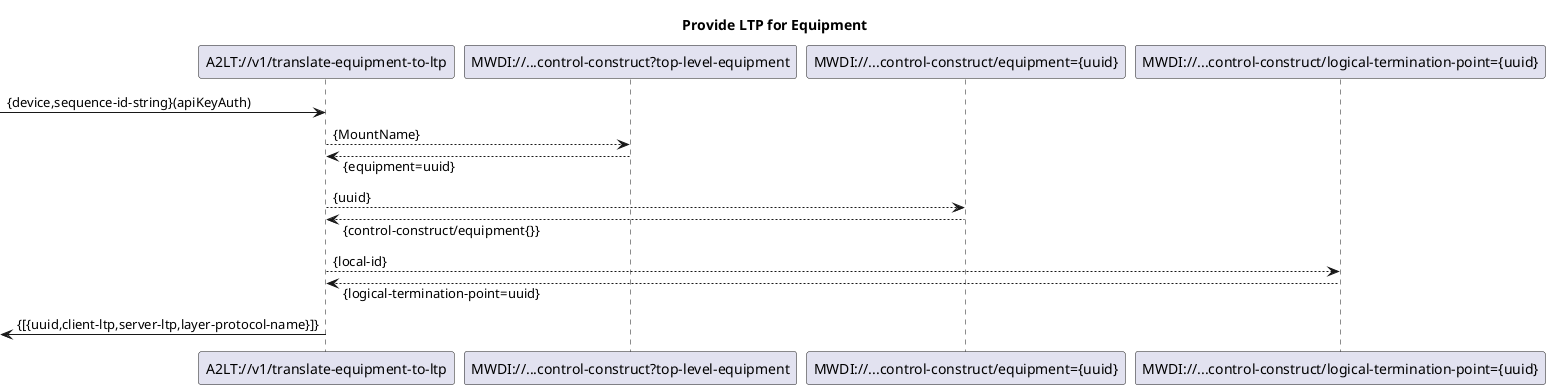 @startuml 01x_translate-equipment-to-ltp
skinparam responseMessageBelowArrow true

title Provide LTP for Equipment

participant "A2LT://v1/translate-equipment-to-ltp"
participant "MWDI://...control-construct?top-level-equipment"
participant "MWDI://...control-construct/equipment={uuid}"
participant "MWDI://...control-construct/logical-termination-point={uuid}"

[-> "A2LT://v1/translate-equipment-to-ltp": {device,sequence-id-string}(apiKeyAuth)



"A2LT://v1/translate-equipment-to-ltp"-->"MWDI://...control-construct?top-level-equipment": {MountName}
"A2LT://v1/translate-equipment-to-ltp"<--"MWDI://...control-construct?top-level-equipment": {equipment=uuid}
"A2LT://v1/translate-equipment-to-ltp"-->"MWDI://...control-construct/equipment={uuid}": {uuid}
"A2LT://v1/translate-equipment-to-ltp"<--"MWDI://...control-construct/equipment={uuid}": {control-construct/equipment{}}
"A2LT://v1/translate-equipment-to-ltp"-->"MWDI://...control-construct/logical-termination-point={uuid}": {local-id}
"A2LT://v1/translate-equipment-to-ltp"<--"MWDI://...control-construct/logical-termination-point={uuid}": {logical-termination-point=uuid}

[<- "A2LT://v1/translate-equipment-to-ltp": {[{uuid,client-ltp,server-ltp,layer-protocol-name}]}

@enduml